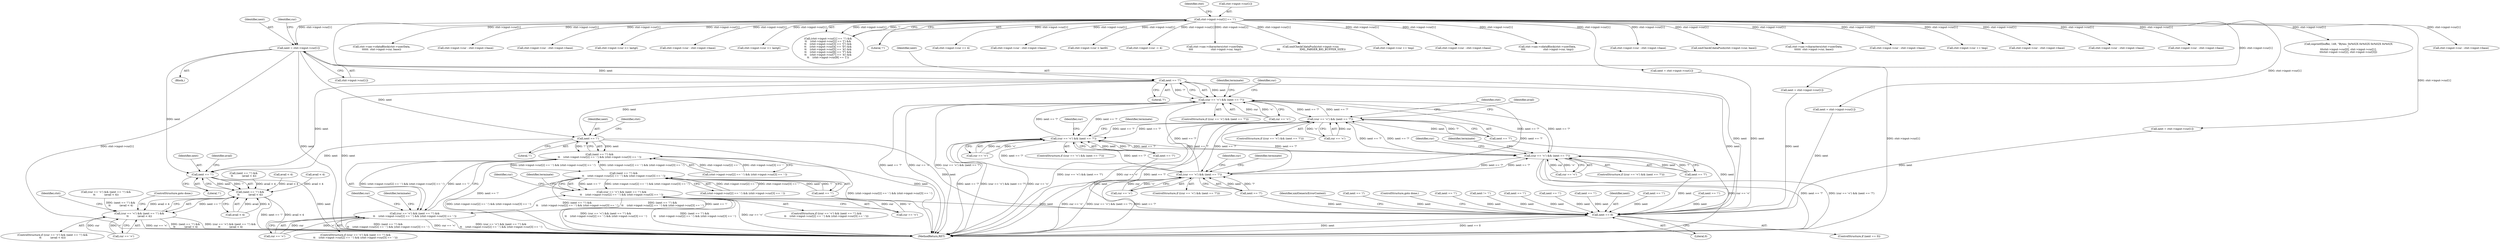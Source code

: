 digraph "0_Chrome_44a637b47793512bfb1d2589d43b8dc492a97629_1@array" {
"1002650" [label="(Call,next = ctxt->input->cur[1])"];
"1001416" [label="(Call,ctxt->input->cur[1] == '!')"];
"1002664" [label="(Call,next == '?')"];
"1002660" [label="(Call,(cur == '<') && (next == '?'))"];
"1000605" [label="(Call,(cur == '<') && (next == '?'))"];
"1001299" [label="(Call,(cur == '<') && (next == '?'))"];
"1002093" [label="(Call,(cur == '<') && (next == '?'))"];
"1002463" [label="(Call,(cur == '<') && (next == '?'))"];
"1002697" [label="(Call,next == '!')"];
"1002696" [label="(Call,(next == '!') &&\n\t\t    (ctxt->input->cur[2] == '-') && (ctxt->input->cur[3] == '-'))"];
"1002494" [label="(Call,(next == '!') &&\n\t\t    (ctxt->input->cur[2] == '-') && (ctxt->input->cur[3] == '-'))"];
"1002490" [label="(Call,(cur == '<') && (next == '!') &&\n\t\t    (ctxt->input->cur[2] == '-') && (ctxt->input->cur[3] == '-'))"];
"1002692" [label="(Call,(cur == '<') && (next == '!') &&\n\t\t    (ctxt->input->cur[2] == '-') && (ctxt->input->cur[3] == '-'))"];
"1002749" [label="(Call,next == '!')"];
"1002748" [label="(Call,(next == '!') &&\n\t\t           (avail < 4))"];
"1002744" [label="(Call,(cur == '<') && (next == '!') &&\n\t\t           (avail < 4))"];
"1003119" [label="(Call,next == 0)"];
"1000605" [label="(Call,(cur == '<') && (next == '?'))"];
"1000461" [label="(Call,ctxt->input->cur - ctxt->input->base)"];
"1002546" [label="(Call,(next == '!') &&\n\t\t           (avail < 4))"];
"1002671" [label="(Identifier,terminate)"];
"1002800" [label="(Call,ctxt->input->cur - ctxt->input->base)"];
"1002130" [label="(Call,next == '!')"];
"1003301" [label="(Call,snprintf(buffer, 149, \"Bytes: 0x%02X 0x%02X 0x%02X 0x%02X\n\",\n\t\t\tctxt->input->cur[0], ctxt->input->cur[1],\n\t\t\tctxt->input->cur[2], ctxt->input->cur[3]))"];
"1002601" [label="(Call,ctxt->input->cur - ctxt->input->base)"];
"1001430" [label="(Identifier,ctxt)"];
"1002698" [label="(Identifier,next)"];
"1001969" [label="(Call,ctxt->sax->cdataBlock(ctxt->userData,\n\t\t\t\t\t\t  ctxt->input->cur, base))"];
"1001298" [label="(ControlStructure,if ((cur == '<') && (next == '?')))"];
"1002467" [label="(Call,next == '?')"];
"1003335" [label="(MethodReturn,RET)"];
"1002104" [label="(Identifier,terminate)"];
"1000481" [label="(Block,)"];
"1002665" [label="(Identifier,next)"];
"1002691" [label="(ControlStructure,if ((cur == '<') && (next == '!') &&\n\t\t    (ctxt->input->cur[2] == '-') && (ctxt->input->cur[3] == '-')))"];
"1002187" [label="(Call,next == '!')"];
"1002666" [label="(Literal,'?')"];
"1002650" [label="(Call,next = ctxt->input->cur[1])"];
"1001417" [label="(Call,ctxt->input->cur[1])"];
"1002723" [label="(Identifier,terminate)"];
"1002058" [label="(Call,ctxt->input->cur - ctxt->input->base)"];
"1002744" [label="(Call,(cur == '<') && (next == '!') &&\n\t\t           (avail < 4))"];
"1002753" [label="(Identifier,avail)"];
"1003123" [label="(Identifier,xmlGenericErrorContext)"];
"1001917" [label="(Call,ctxt->input->cur - ctxt->input->base)"];
"1002490" [label="(Call,(cur == '<') && (next == '!') &&\n\t\t    (ctxt->input->cur[2] == '-') && (ctxt->input->cur[3] == '-'))"];
"1001648" [label="(Call,ctxt->input->cur >= lastgt)"];
"1002083" [label="(Call,next = ctxt->input->cur[1])"];
"1001303" [label="(Call,next == '?')"];
"1002542" [label="(Call,(cur == '<') && (next == '!') &&\n\t\t           (avail < 4))"];
"1000606" [label="(Call,cur == '<')"];
"1003118" [label="(ControlStructure,if (next == 0))"];
"1002693" [label="(Call,cur == '<')"];
"1002748" [label="(Call,(next == '!') &&\n\t\t           (avail < 4))"];
"1001287" [label="(Call,next == '/')"];
"1000374" [label="(Call,ctxt->input->cur - ctxt->input->base)"];
"1000950" [label="(Call,ctxt->input->cur >= lastgt)"];
"1001310" [label="(Identifier,terminate)"];
"1001415" [label="(Call,(ctxt->input->cur[1] == '!') &&\n\t\t    (ctxt->input->cur[2] == '[') &&\n\t\t    (ctxt->input->cur[3] == 'C') &&\n\t\t    (ctxt->input->cur[4] == 'D') &&\n\t\t    (ctxt->input->cur[5] == 'A') &&\n\t\t    (ctxt->input->cur[6] == 'T') &&\n\t\t    (ctxt->input->cur[7] == 'A') &&\n\t\t    (ctxt->input->cur[8] == '['))"];
"1001369" [label="(Call,avail < 4)"];
"1002127" [label="(Identifier,cur)"];
"1001424" [label="(Literal,'!')"];
"1002692" [label="(Call,(cur == '<') && (next == '!') &&\n\t\t    (ctxt->input->cur[2] == '-') && (ctxt->input->cur[3] == '-'))"];
"1003125" [label="(ControlStructure,goto done;)"];
"1002752" [label="(Call,avail < 4)"];
"1002547" [label="(Call,next == '!')"];
"1001263" [label="(Call,next = ctxt->input->cur[1])"];
"1002660" [label="(Call,(cur == '<') && (next == '?'))"];
"1002750" [label="(Identifier,next)"];
"1001373" [label="(Call,ctxt->input->cur += 4)"];
"1002464" [label="(Call,cur == '<')"];
"1000609" [label="(Call,next == '?')"];
"1002659" [label="(ControlStructure,if ((cur == '<') && (next == '?')))"];
"1002661" [label="(Call,cur == '<')"];
"1000545" [label="(Call,next = ctxt->input->cur[1])"];
"1000317" [label="(Call,ctxt->input->cur - ctxt->input->base)"];
"1002756" [label="(ControlStructure,goto done;)"];
"1002521" [label="(Identifier,terminate)"];
"1001565" [label="(Call,ctxt->input->cur > lastlt)"];
"1002463" [label="(Call,(cur == '<') && (next == '?'))"];
"1002492" [label="(Identifier,cur)"];
"1001387" [label="(Call,ctxt->input->cur -= 4)"];
"1001300" [label="(Call,cur == '<')"];
"1001839" [label="(Call,ctxt->sax->characters(ctxt->userData,\n\t\t\t\t                      ctxt->input->cur, tmp))"];
"1002495" [label="(Call,next == '!')"];
"1001776" [label="(Call,xmlCheckCdataPush(ctxt->input->cur, \n\t\t\t                        XML_PARSER_BIG_BUFFER_SIZE))"];
"1000495" [label="(Call,avail < 4)"];
"1000604" [label="(ControlStructure,if ((cur == '<') && (next == '?')))"];
"1002494" [label="(Call,(next == '!') &&\n\t\t    (ctxt->input->cur[2] == '-') && (ctxt->input->cur[3] == '-'))"];
"1002651" [label="(Identifier,next)"];
"1002700" [label="(Call,(ctxt->input->cur[2] == '-') && (ctxt->input->cur[3] == '-'))"];
"1002699" [label="(Literal,'!')"];
"1002705" [label="(Identifier,ctxt)"];
"1002094" [label="(Call,cur == '<')"];
"1002092" [label="(ControlStructure,if ((cur == '<') && (next == '?')))"];
"1002696" [label="(Call,(next == '!') &&\n\t\t    (ctxt->input->cur[2] == '-') && (ctxt->input->cur[3] == '-'))"];
"1002652" [label="(Call,ctxt->input->cur[1])"];
"1001416" [label="(Call,ctxt->input->cur[1] == '!')"];
"1002097" [label="(Call,next == '?')"];
"1002694" [label="(Identifier,cur)"];
"1001882" [label="(Call,ctxt->input->cur += tmp)"];
"1002625" [label="(Call,ctxt->input->cur - ctxt->input->base)"];
"1003119" [label="(Call,next == 0)"];
"1001820" [label="(Call,ctxt->sax->cdataBlock(ctxt->userData,\n\t\t\t\t                      ctxt->input->cur, tmp))"];
"1002697" [label="(Call,next == '!')"];
"1002453" [label="(Call,next = ctxt->input->cur[1])"];
"1002491" [label="(Call,cur == '<')"];
"1002498" [label="(Call,(ctxt->input->cur[2] == '-') && (ctxt->input->cur[3] == '-'))"];
"1001327" [label="(Call,next != '!')"];
"1002474" [label="(Identifier,terminate)"];
"1002662" [label="(Identifier,cur)"];
"1002743" [label="(ControlStructure,if ((cur == '<') && (next == '!') &&\n\t\t           (avail < 4)))"];
"1003121" [label="(Literal,0)"];
"1001344" [label="(Call,next == '!')"];
"1001299" [label="(Call,(cur == '<') && (next == '?'))"];
"1002034" [label="(Call,ctxt->input->cur - ctxt->input->base)"];
"1002751" [label="(Literal,'!')"];
"1001325" [label="(Identifier,cur)"];
"1002745" [label="(Call,cur == '<')"];
"1002544" [label="(Identifier,cur)"];
"1002749" [label="(Call,next == '!')"];
"1001862" [label="(Call,xmlCheckCdataPush(ctxt->input->cur, base))"];
"1002746" [label="(Identifier,cur)"];
"1002356" [label="(Call,next == '!')"];
"1001510" [label="(Call,next == '!')"];
"1000615" [label="(Identifier,avail)"];
"1001988" [label="(Call,ctxt->sax->characters(ctxt->userData,\n\t\t\t\t\t\t  ctxt->input->cur, base))"];
"1002489" [label="(ControlStructure,if ((cur == '<') && (next == '!') &&\n\t\t    (ctxt->input->cur[2] == '-') && (ctxt->input->cur[3] == '-')))"];
"1002760" [label="(Identifier,ctxt)"];
"1002093" [label="(Call,(cur == '<') && (next == '?'))"];
"1002664" [label="(Call,next == '?')"];
"1000810" [label="(Identifier,ctxt)"];
"1002428" [label="(Call,ctxt->input->cur - ctxt->input->base)"];
"1002462" [label="(ControlStructure,if ((cur == '<') && (next == '?')))"];
"1001792" [label="(Call,ctxt->input->cur += tmp)"];
"1002404" [label="(Call,ctxt->input->cur - ctxt->input->base)"];
"1003120" [label="(Identifier,next)"];
"1002650" -> "1000481"  [label="AST: "];
"1002650" -> "1002652"  [label="CFG: "];
"1002651" -> "1002650"  [label="AST: "];
"1002652" -> "1002650"  [label="AST: "];
"1002662" -> "1002650"  [label="CFG: "];
"1002650" -> "1003335"  [label="DDG: ctxt->input->cur[1]"];
"1002650" -> "1003335"  [label="DDG: next"];
"1001416" -> "1002650"  [label="DDG: ctxt->input->cur[1]"];
"1002650" -> "1002664"  [label="DDG: next"];
"1002650" -> "1002697"  [label="DDG: next"];
"1002650" -> "1002749"  [label="DDG: next"];
"1002650" -> "1003119"  [label="DDG: next"];
"1001416" -> "1001415"  [label="AST: "];
"1001416" -> "1001424"  [label="CFG: "];
"1001417" -> "1001416"  [label="AST: "];
"1001424" -> "1001416"  [label="AST: "];
"1001430" -> "1001416"  [label="CFG: "];
"1001415" -> "1001416"  [label="CFG: "];
"1001416" -> "1003335"  [label="DDG: ctxt->input->cur[1]"];
"1001416" -> "1000317"  [label="DDG: ctxt->input->cur[1]"];
"1001416" -> "1000374"  [label="DDG: ctxt->input->cur[1]"];
"1001416" -> "1000461"  [label="DDG: ctxt->input->cur[1]"];
"1001416" -> "1000545"  [label="DDG: ctxt->input->cur[1]"];
"1001416" -> "1000950"  [label="DDG: ctxt->input->cur[1]"];
"1001416" -> "1001263"  [label="DDG: ctxt->input->cur[1]"];
"1001416" -> "1001373"  [label="DDG: ctxt->input->cur[1]"];
"1001416" -> "1001387"  [label="DDG: ctxt->input->cur[1]"];
"1001416" -> "1001415"  [label="DDG: ctxt->input->cur[1]"];
"1001416" -> "1001415"  [label="DDG: '!'"];
"1001416" -> "1001565"  [label="DDG: ctxt->input->cur[1]"];
"1001416" -> "1001648"  [label="DDG: ctxt->input->cur[1]"];
"1001416" -> "1001776"  [label="DDG: ctxt->input->cur[1]"];
"1001416" -> "1001792"  [label="DDG: ctxt->input->cur[1]"];
"1001416" -> "1001820"  [label="DDG: ctxt->input->cur[1]"];
"1001416" -> "1001839"  [label="DDG: ctxt->input->cur[1]"];
"1001416" -> "1001862"  [label="DDG: ctxt->input->cur[1]"];
"1001416" -> "1001882"  [label="DDG: ctxt->input->cur[1]"];
"1001416" -> "1001917"  [label="DDG: ctxt->input->cur[1]"];
"1001416" -> "1001969"  [label="DDG: ctxt->input->cur[1]"];
"1001416" -> "1001988"  [label="DDG: ctxt->input->cur[1]"];
"1001416" -> "1002034"  [label="DDG: ctxt->input->cur[1]"];
"1001416" -> "1002058"  [label="DDG: ctxt->input->cur[1]"];
"1001416" -> "1002083"  [label="DDG: ctxt->input->cur[1]"];
"1001416" -> "1002404"  [label="DDG: ctxt->input->cur[1]"];
"1001416" -> "1002428"  [label="DDG: ctxt->input->cur[1]"];
"1001416" -> "1002453"  [label="DDG: ctxt->input->cur[1]"];
"1001416" -> "1002601"  [label="DDG: ctxt->input->cur[1]"];
"1001416" -> "1002625"  [label="DDG: ctxt->input->cur[1]"];
"1001416" -> "1002800"  [label="DDG: ctxt->input->cur[1]"];
"1001416" -> "1003301"  [label="DDG: ctxt->input->cur[1]"];
"1002664" -> "1002660"  [label="AST: "];
"1002664" -> "1002666"  [label="CFG: "];
"1002665" -> "1002664"  [label="AST: "];
"1002666" -> "1002664"  [label="AST: "];
"1002660" -> "1002664"  [label="CFG: "];
"1002664" -> "1003335"  [label="DDG: next"];
"1002664" -> "1002660"  [label="DDG: next"];
"1002664" -> "1002660"  [label="DDG: '?'"];
"1002664" -> "1002697"  [label="DDG: next"];
"1002664" -> "1002749"  [label="DDG: next"];
"1002664" -> "1003119"  [label="DDG: next"];
"1002660" -> "1002659"  [label="AST: "];
"1002660" -> "1002661"  [label="CFG: "];
"1002661" -> "1002660"  [label="AST: "];
"1002671" -> "1002660"  [label="CFG: "];
"1002694" -> "1002660"  [label="CFG: "];
"1002660" -> "1003335"  [label="DDG: next == '?'"];
"1002660" -> "1003335"  [label="DDG: cur == '<'"];
"1002660" -> "1003335"  [label="DDG: (cur == '<') && (next == '?')"];
"1002660" -> "1000605"  [label="DDG: next == '?'"];
"1002660" -> "1001299"  [label="DDG: next == '?'"];
"1002660" -> "1002093"  [label="DDG: next == '?'"];
"1002660" -> "1002463"  [label="DDG: next == '?'"];
"1002661" -> "1002660"  [label="DDG: cur"];
"1002661" -> "1002660"  [label="DDG: '<'"];
"1002093" -> "1002660"  [label="DDG: next == '?'"];
"1002463" -> "1002660"  [label="DDG: next == '?'"];
"1000605" -> "1002660"  [label="DDG: next == '?'"];
"1001299" -> "1002660"  [label="DDG: next == '?'"];
"1000605" -> "1000604"  [label="AST: "];
"1000605" -> "1000606"  [label="CFG: "];
"1000605" -> "1000609"  [label="CFG: "];
"1000606" -> "1000605"  [label="AST: "];
"1000609" -> "1000605"  [label="AST: "];
"1000615" -> "1000605"  [label="CFG: "];
"1000810" -> "1000605"  [label="CFG: "];
"1000605" -> "1003335"  [label="DDG: (cur == '<') && (next == '?')"];
"1000605" -> "1003335"  [label="DDG: cur == '<'"];
"1000605" -> "1003335"  [label="DDG: next == '?'"];
"1000606" -> "1000605"  [label="DDG: cur"];
"1000606" -> "1000605"  [label="DDG: '<'"];
"1002093" -> "1000605"  [label="DDG: next == '?'"];
"1002463" -> "1000605"  [label="DDG: next == '?'"];
"1001299" -> "1000605"  [label="DDG: next == '?'"];
"1000609" -> "1000605"  [label="DDG: next"];
"1000609" -> "1000605"  [label="DDG: '?'"];
"1000605" -> "1001299"  [label="DDG: next == '?'"];
"1000605" -> "1002093"  [label="DDG: next == '?'"];
"1000605" -> "1002463"  [label="DDG: next == '?'"];
"1001299" -> "1001298"  [label="AST: "];
"1001299" -> "1001300"  [label="CFG: "];
"1001299" -> "1001303"  [label="CFG: "];
"1001300" -> "1001299"  [label="AST: "];
"1001303" -> "1001299"  [label="AST: "];
"1001310" -> "1001299"  [label="CFG: "];
"1001325" -> "1001299"  [label="CFG: "];
"1001299" -> "1003335"  [label="DDG: (cur == '<') && (next == '?')"];
"1001299" -> "1003335"  [label="DDG: cur == '<'"];
"1001299" -> "1003335"  [label="DDG: next == '?'"];
"1001300" -> "1001299"  [label="DDG: cur"];
"1001300" -> "1001299"  [label="DDG: '<'"];
"1001303" -> "1001299"  [label="DDG: next"];
"1001303" -> "1001299"  [label="DDG: '?'"];
"1002093" -> "1001299"  [label="DDG: next == '?'"];
"1002463" -> "1001299"  [label="DDG: next == '?'"];
"1001299" -> "1002093"  [label="DDG: next == '?'"];
"1001299" -> "1002463"  [label="DDG: next == '?'"];
"1002093" -> "1002092"  [label="AST: "];
"1002093" -> "1002094"  [label="CFG: "];
"1002093" -> "1002097"  [label="CFG: "];
"1002094" -> "1002093"  [label="AST: "];
"1002097" -> "1002093"  [label="AST: "];
"1002104" -> "1002093"  [label="CFG: "];
"1002127" -> "1002093"  [label="CFG: "];
"1002093" -> "1003335"  [label="DDG: next == '?'"];
"1002093" -> "1003335"  [label="DDG: (cur == '<') && (next == '?')"];
"1002093" -> "1003335"  [label="DDG: cur == '<'"];
"1002094" -> "1002093"  [label="DDG: cur"];
"1002094" -> "1002093"  [label="DDG: '<'"];
"1002463" -> "1002093"  [label="DDG: next == '?'"];
"1002097" -> "1002093"  [label="DDG: next"];
"1002097" -> "1002093"  [label="DDG: '?'"];
"1002093" -> "1002463"  [label="DDG: next == '?'"];
"1002463" -> "1002462"  [label="AST: "];
"1002463" -> "1002464"  [label="CFG: "];
"1002463" -> "1002467"  [label="CFG: "];
"1002464" -> "1002463"  [label="AST: "];
"1002467" -> "1002463"  [label="AST: "];
"1002474" -> "1002463"  [label="CFG: "];
"1002492" -> "1002463"  [label="CFG: "];
"1002463" -> "1003335"  [label="DDG: cur == '<'"];
"1002463" -> "1003335"  [label="DDG: (cur == '<') && (next == '?')"];
"1002463" -> "1003335"  [label="DDG: next == '?'"];
"1002464" -> "1002463"  [label="DDG: cur"];
"1002464" -> "1002463"  [label="DDG: '<'"];
"1002467" -> "1002463"  [label="DDG: next"];
"1002467" -> "1002463"  [label="DDG: '?'"];
"1002697" -> "1002696"  [label="AST: "];
"1002697" -> "1002699"  [label="CFG: "];
"1002698" -> "1002697"  [label="AST: "];
"1002699" -> "1002697"  [label="AST: "];
"1002705" -> "1002697"  [label="CFG: "];
"1002696" -> "1002697"  [label="CFG: "];
"1002697" -> "1003335"  [label="DDG: next"];
"1002697" -> "1002696"  [label="DDG: next"];
"1002697" -> "1002696"  [label="DDG: '!'"];
"1002697" -> "1002749"  [label="DDG: next"];
"1002697" -> "1003119"  [label="DDG: next"];
"1002696" -> "1002692"  [label="AST: "];
"1002696" -> "1002700"  [label="CFG: "];
"1002700" -> "1002696"  [label="AST: "];
"1002692" -> "1002696"  [label="CFG: "];
"1002696" -> "1003335"  [label="DDG: next == '!'"];
"1002696" -> "1003335"  [label="DDG: (ctxt->input->cur[2] == '-') && (ctxt->input->cur[3] == '-')"];
"1002696" -> "1002494"  [label="DDG: (ctxt->input->cur[2] == '-') && (ctxt->input->cur[3] == '-')"];
"1002696" -> "1002692"  [label="DDG: next == '!'"];
"1002696" -> "1002692"  [label="DDG: (ctxt->input->cur[2] == '-') && (ctxt->input->cur[3] == '-')"];
"1002494" -> "1002696"  [label="DDG: (ctxt->input->cur[2] == '-') && (ctxt->input->cur[3] == '-')"];
"1002700" -> "1002696"  [label="DDG: ctxt->input->cur[2] == '-'"];
"1002700" -> "1002696"  [label="DDG: ctxt->input->cur[3] == '-'"];
"1002494" -> "1002490"  [label="AST: "];
"1002494" -> "1002495"  [label="CFG: "];
"1002494" -> "1002498"  [label="CFG: "];
"1002495" -> "1002494"  [label="AST: "];
"1002498" -> "1002494"  [label="AST: "];
"1002490" -> "1002494"  [label="CFG: "];
"1002494" -> "1003335"  [label="DDG: next == '!'"];
"1002494" -> "1003335"  [label="DDG: (ctxt->input->cur[2] == '-') && (ctxt->input->cur[3] == '-')"];
"1002494" -> "1002490"  [label="DDG: next == '!'"];
"1002494" -> "1002490"  [label="DDG: (ctxt->input->cur[2] == '-') && (ctxt->input->cur[3] == '-')"];
"1002495" -> "1002494"  [label="DDG: next"];
"1002495" -> "1002494"  [label="DDG: '!'"];
"1002498" -> "1002494"  [label="DDG: ctxt->input->cur[2] == '-'"];
"1002498" -> "1002494"  [label="DDG: ctxt->input->cur[3] == '-'"];
"1002490" -> "1002489"  [label="AST: "];
"1002490" -> "1002491"  [label="CFG: "];
"1002491" -> "1002490"  [label="AST: "];
"1002521" -> "1002490"  [label="CFG: "];
"1002544" -> "1002490"  [label="CFG: "];
"1002490" -> "1003335"  [label="DDG: (cur == '<') && (next == '!') &&\n\t\t    (ctxt->input->cur[2] == '-') && (ctxt->input->cur[3] == '-')"];
"1002490" -> "1003335"  [label="DDG: (next == '!') &&\n\t\t    (ctxt->input->cur[2] == '-') && (ctxt->input->cur[3] == '-')"];
"1002490" -> "1003335"  [label="DDG: cur == '<'"];
"1002491" -> "1002490"  [label="DDG: cur"];
"1002491" -> "1002490"  [label="DDG: '<'"];
"1002692" -> "1002490"  [label="DDG: (next == '!') &&\n\t\t    (ctxt->input->cur[2] == '-') && (ctxt->input->cur[3] == '-')"];
"1002490" -> "1002692"  [label="DDG: (next == '!') &&\n\t\t    (ctxt->input->cur[2] == '-') && (ctxt->input->cur[3] == '-')"];
"1002692" -> "1002691"  [label="AST: "];
"1002692" -> "1002693"  [label="CFG: "];
"1002693" -> "1002692"  [label="AST: "];
"1002723" -> "1002692"  [label="CFG: "];
"1002746" -> "1002692"  [label="CFG: "];
"1002692" -> "1003335"  [label="DDG: cur == '<'"];
"1002692" -> "1003335"  [label="DDG: (cur == '<') && (next == '!') &&\n\t\t    (ctxt->input->cur[2] == '-') && (ctxt->input->cur[3] == '-')"];
"1002692" -> "1003335"  [label="DDG: (next == '!') &&\n\t\t    (ctxt->input->cur[2] == '-') && (ctxt->input->cur[3] == '-')"];
"1002693" -> "1002692"  [label="DDG: cur"];
"1002693" -> "1002692"  [label="DDG: '<'"];
"1002749" -> "1002748"  [label="AST: "];
"1002749" -> "1002751"  [label="CFG: "];
"1002750" -> "1002749"  [label="AST: "];
"1002751" -> "1002749"  [label="AST: "];
"1002753" -> "1002749"  [label="CFG: "];
"1002748" -> "1002749"  [label="CFG: "];
"1002749" -> "1003335"  [label="DDG: next"];
"1002749" -> "1002748"  [label="DDG: next"];
"1002749" -> "1002748"  [label="DDG: '!'"];
"1002748" -> "1002744"  [label="AST: "];
"1002748" -> "1002752"  [label="CFG: "];
"1002752" -> "1002748"  [label="AST: "];
"1002744" -> "1002748"  [label="CFG: "];
"1002748" -> "1003335"  [label="DDG: next == '!'"];
"1002748" -> "1003335"  [label="DDG: avail < 4"];
"1002748" -> "1002744"  [label="DDG: next == '!'"];
"1002748" -> "1002744"  [label="DDG: avail < 4"];
"1002546" -> "1002748"  [label="DDG: avail < 4"];
"1000495" -> "1002748"  [label="DDG: avail < 4"];
"1001369" -> "1002748"  [label="DDG: avail < 4"];
"1002752" -> "1002748"  [label="DDG: avail"];
"1002752" -> "1002748"  [label="DDG: 4"];
"1002744" -> "1002743"  [label="AST: "];
"1002744" -> "1002745"  [label="CFG: "];
"1002745" -> "1002744"  [label="AST: "];
"1002756" -> "1002744"  [label="CFG: "];
"1002760" -> "1002744"  [label="CFG: "];
"1002744" -> "1003335"  [label="DDG: (cur == '<') && (next == '!') &&\n\t\t           (avail < 4)"];
"1002744" -> "1003335"  [label="DDG: cur == '<'"];
"1002744" -> "1003335"  [label="DDG: (next == '!') &&\n\t\t           (avail < 4)"];
"1002745" -> "1002744"  [label="DDG: cur"];
"1002745" -> "1002744"  [label="DDG: '<'"];
"1002542" -> "1002744"  [label="DDG: (next == '!') &&\n\t\t           (avail < 4)"];
"1003119" -> "1003118"  [label="AST: "];
"1003119" -> "1003121"  [label="CFG: "];
"1003120" -> "1003119"  [label="AST: "];
"1003121" -> "1003119"  [label="AST: "];
"1003123" -> "1003119"  [label="CFG: "];
"1003125" -> "1003119"  [label="CFG: "];
"1003119" -> "1003335"  [label="DDG: next == 0"];
"1003119" -> "1003335"  [label="DDG: next"];
"1002453" -> "1003119"  [label="DDG: next"];
"1002097" -> "1003119"  [label="DDG: next"];
"1002495" -> "1003119"  [label="DDG: next"];
"1002130" -> "1003119"  [label="DDG: next"];
"1001510" -> "1003119"  [label="DDG: next"];
"1001327" -> "1003119"  [label="DDG: next"];
"1001303" -> "1003119"  [label="DDG: next"];
"1002187" -> "1003119"  [label="DDG: next"];
"1001344" -> "1003119"  [label="DDG: next"];
"1001263" -> "1003119"  [label="DDG: next"];
"1002467" -> "1003119"  [label="DDG: next"];
"1002356" -> "1003119"  [label="DDG: next"];
"1000545" -> "1003119"  [label="DDG: next"];
"1000609" -> "1003119"  [label="DDG: next"];
"1001287" -> "1003119"  [label="DDG: next"];
"1002083" -> "1003119"  [label="DDG: next"];
"1002547" -> "1003119"  [label="DDG: next"];
}
